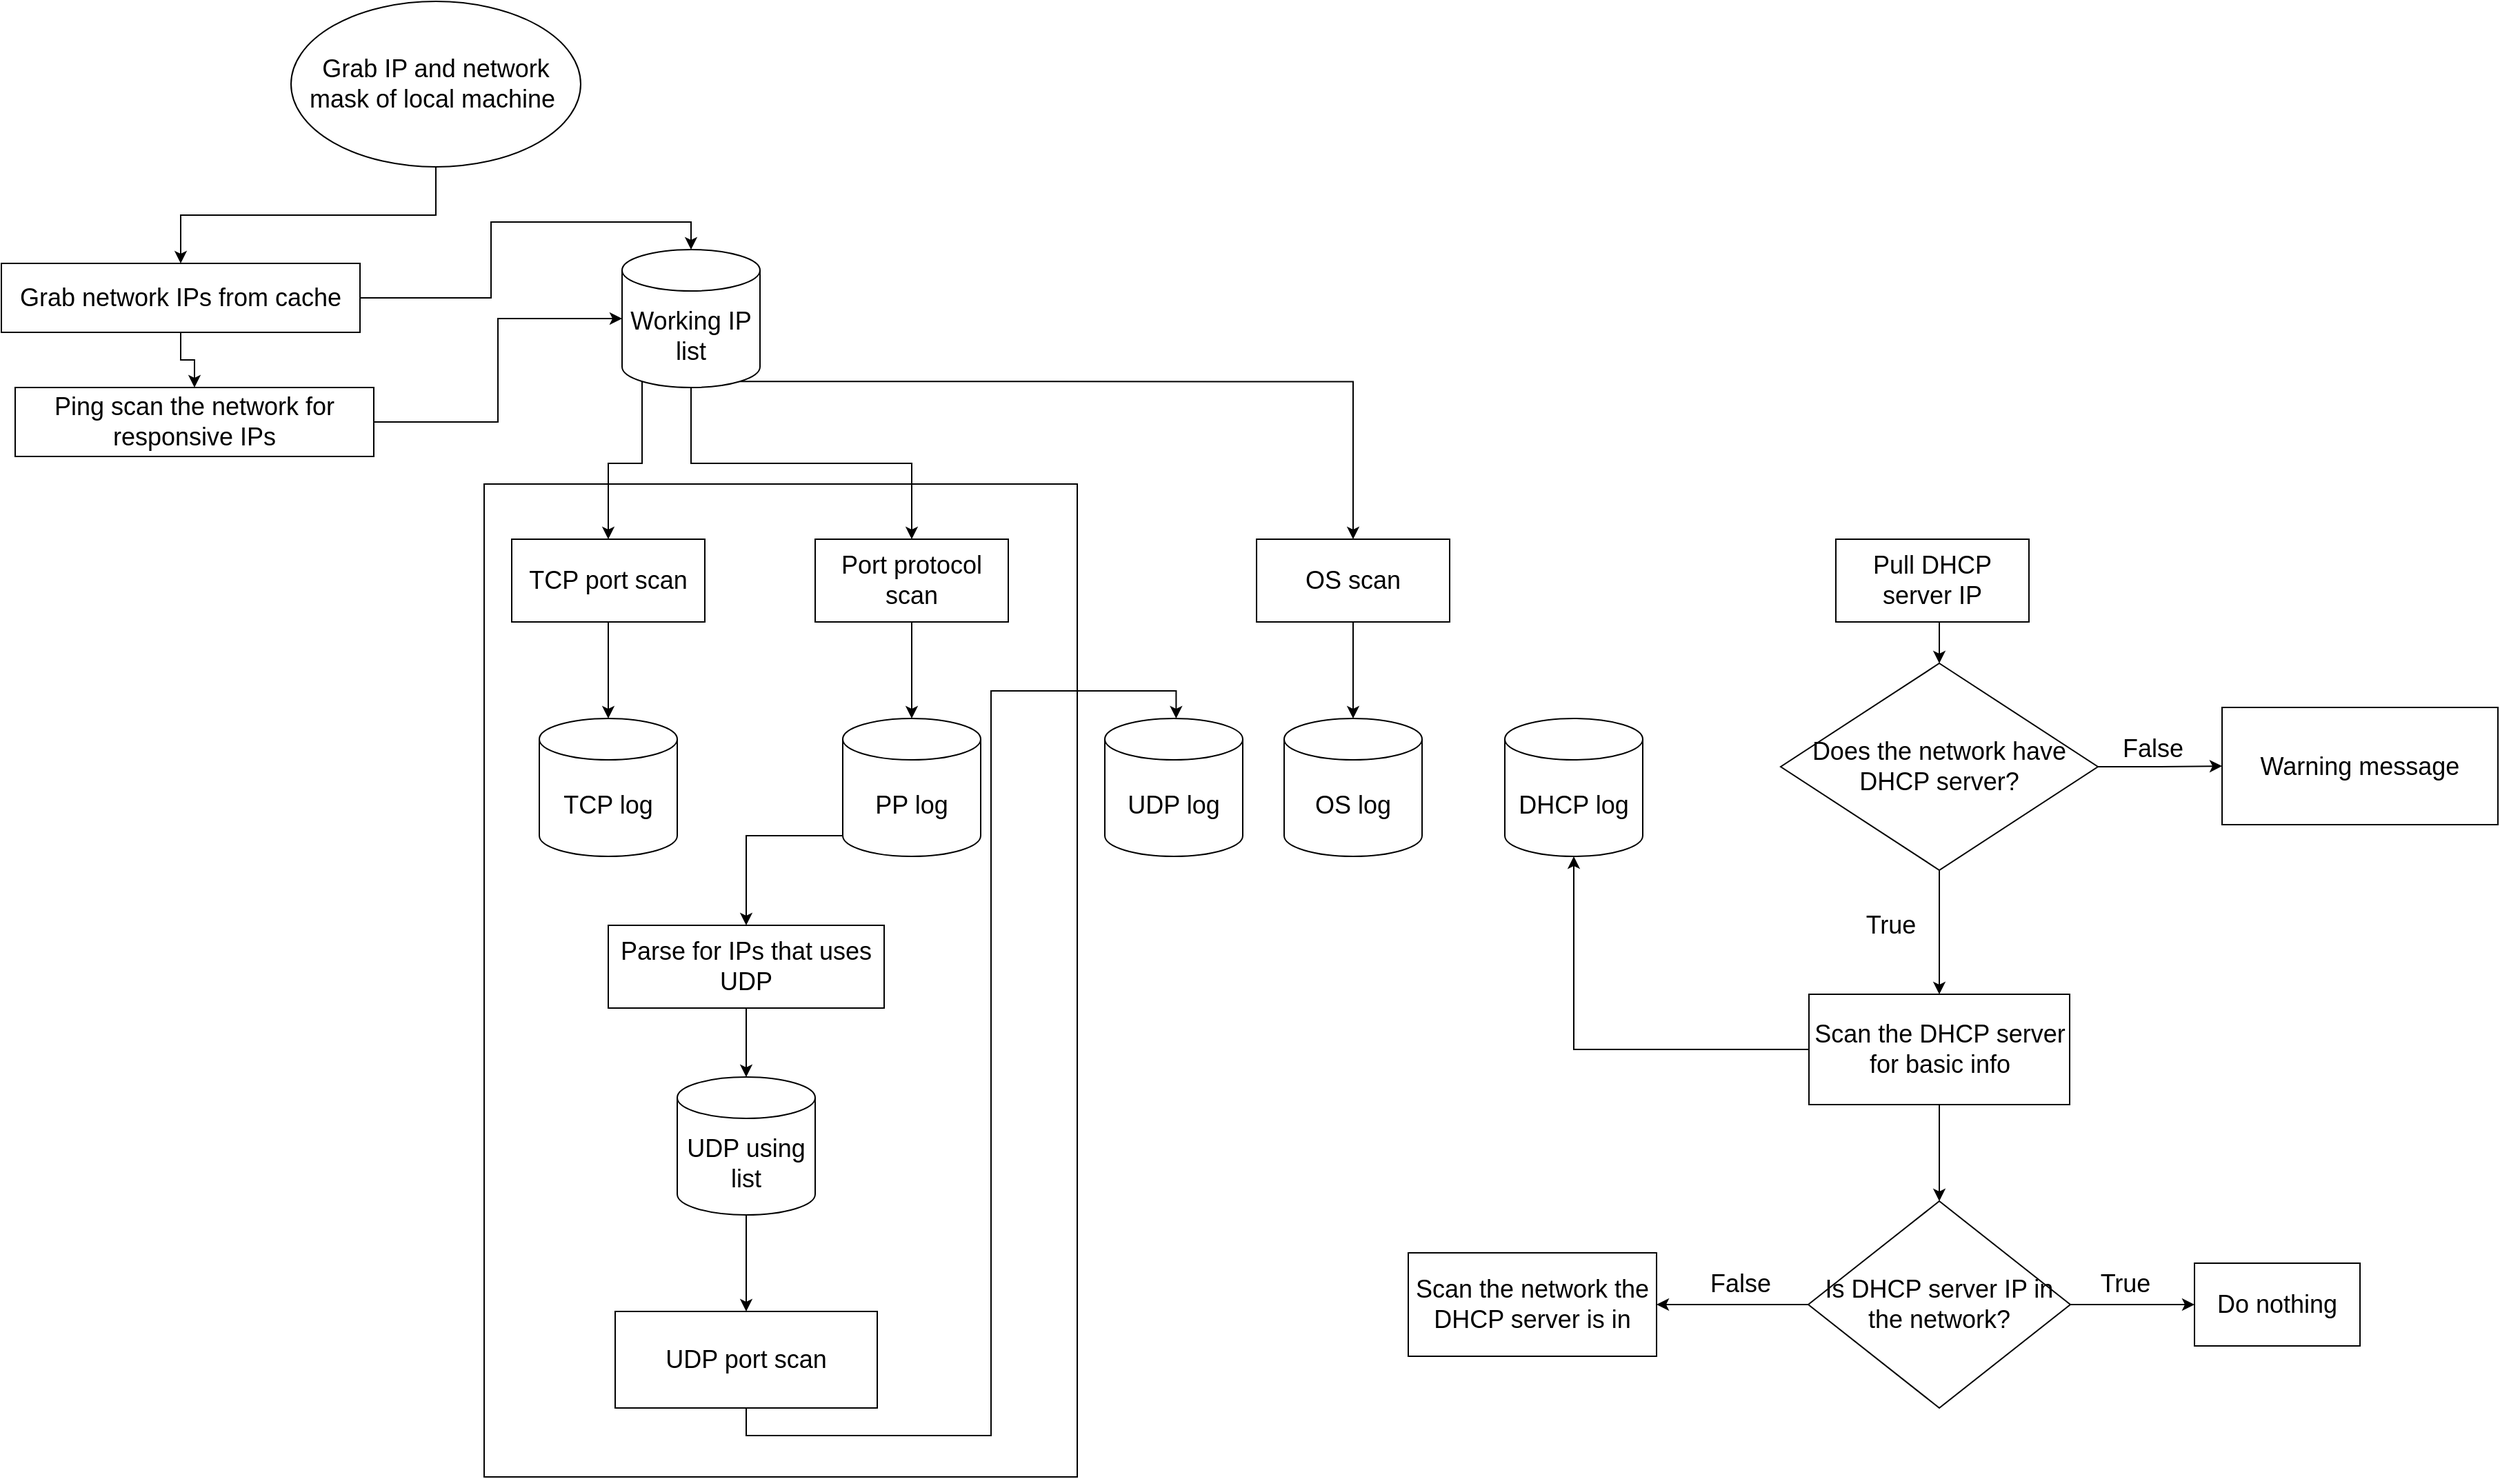<mxfile version="13.9.9" type="device"><diagram id="fcKBgYoPFcLBL658Hd3Y" name="第 1 页"><mxGraphModel dx="722" dy="338" grid="1" gridSize="10" guides="1" tooltips="1" connect="1" arrows="1" fold="1" page="1" pageScale="1" pageWidth="827" pageHeight="1169" math="0" shadow="0"><root><mxCell id="0"/><mxCell id="1" parent="0"/><mxCell id="c6gwGKJdJA9xKn9oDRa9-42" value="" style="rounded=0;whiteSpace=wrap;html=1;" vertex="1" parent="1"><mxGeometry x="440" y="380" width="430" height="720" as="geometry"/></mxCell><mxCell id="c6gwGKJdJA9xKn9oDRa9-9" style="edgeStyle=orthogonalEdgeStyle;rounded=0;orthogonalLoop=1;jettySize=auto;html=1;exitX=0.5;exitY=1;exitDx=0;exitDy=0;entryX=0.5;entryY=0;entryDx=0;entryDy=0;" edge="1" parent="1" source="c6gwGKJdJA9xKn9oDRa9-1" target="c6gwGKJdJA9xKn9oDRa9-5"><mxGeometry relative="1" as="geometry"/></mxCell><mxCell id="c6gwGKJdJA9xKn9oDRa9-1" value="&lt;font style=&quot;font-size: 18px&quot;&gt;Grab IP and network mask of local machine&amp;nbsp;&lt;br&gt;&lt;/font&gt;" style="ellipse;whiteSpace=wrap;html=1;" vertex="1" parent="1"><mxGeometry x="300" y="30" width="210" height="120" as="geometry"/></mxCell><mxCell id="c6gwGKJdJA9xKn9oDRa9-10" style="edgeStyle=orthogonalEdgeStyle;rounded=0;orthogonalLoop=1;jettySize=auto;html=1;exitX=0.5;exitY=1;exitDx=0;exitDy=0;entryX=0.5;entryY=0;entryDx=0;entryDy=0;" edge="1" parent="1" source="c6gwGKJdJA9xKn9oDRa9-5" target="c6gwGKJdJA9xKn9oDRa9-7"><mxGeometry relative="1" as="geometry"/></mxCell><mxCell id="c6gwGKJdJA9xKn9oDRa9-12" style="edgeStyle=orthogonalEdgeStyle;rounded=0;orthogonalLoop=1;jettySize=auto;html=1;exitX=1;exitY=0.5;exitDx=0;exitDy=0;entryX=0.5;entryY=0;entryDx=0;entryDy=0;entryPerimeter=0;" edge="1" parent="1" source="c6gwGKJdJA9xKn9oDRa9-5" target="c6gwGKJdJA9xKn9oDRa9-11"><mxGeometry relative="1" as="geometry"/></mxCell><mxCell id="c6gwGKJdJA9xKn9oDRa9-5" value="&lt;font style=&quot;font-size: 18px&quot;&gt;Grab network IPs from cache&lt;br&gt;&lt;/font&gt;" style="rounded=0;whiteSpace=wrap;html=1;" vertex="1" parent="1"><mxGeometry x="90" y="220" width="260" height="50" as="geometry"/></mxCell><mxCell id="c6gwGKJdJA9xKn9oDRa9-13" style="edgeStyle=orthogonalEdgeStyle;rounded=0;orthogonalLoop=1;jettySize=auto;html=1;exitX=1;exitY=0.5;exitDx=0;exitDy=0;entryX=0;entryY=0.5;entryDx=0;entryDy=0;entryPerimeter=0;" edge="1" parent="1" source="c6gwGKJdJA9xKn9oDRa9-7" target="c6gwGKJdJA9xKn9oDRa9-11"><mxGeometry relative="1" as="geometry"/></mxCell><mxCell id="c6gwGKJdJA9xKn9oDRa9-7" value="&lt;font style=&quot;font-size: 18px&quot;&gt;Ping scan the network for responsive IPs&lt;/font&gt;" style="rounded=0;whiteSpace=wrap;html=1;" vertex="1" parent="1"><mxGeometry x="100" y="310" width="260" height="50" as="geometry"/></mxCell><mxCell id="c6gwGKJdJA9xKn9oDRa9-20" style="edgeStyle=orthogonalEdgeStyle;rounded=0;orthogonalLoop=1;jettySize=auto;html=1;exitX=0.145;exitY=1;exitDx=0;exitDy=-4.35;exitPerimeter=0;entryX=0.5;entryY=0;entryDx=0;entryDy=0;" edge="1" parent="1" source="c6gwGKJdJA9xKn9oDRa9-11" target="c6gwGKJdJA9xKn9oDRa9-16"><mxGeometry relative="1" as="geometry"/></mxCell><mxCell id="c6gwGKJdJA9xKn9oDRa9-21" style="edgeStyle=orthogonalEdgeStyle;rounded=0;orthogonalLoop=1;jettySize=auto;html=1;exitX=0.5;exitY=1;exitDx=0;exitDy=0;exitPerimeter=0;entryX=0.5;entryY=0;entryDx=0;entryDy=0;" edge="1" parent="1" source="c6gwGKJdJA9xKn9oDRa9-11" target="c6gwGKJdJA9xKn9oDRa9-17"><mxGeometry relative="1" as="geometry"/></mxCell><mxCell id="c6gwGKJdJA9xKn9oDRa9-22" style="edgeStyle=orthogonalEdgeStyle;rounded=0;orthogonalLoop=1;jettySize=auto;html=1;exitX=0.855;exitY=1;exitDx=0;exitDy=-4.35;exitPerimeter=0;entryX=0.5;entryY=0;entryDx=0;entryDy=0;" edge="1" parent="1" source="c6gwGKJdJA9xKn9oDRa9-11" target="c6gwGKJdJA9xKn9oDRa9-18"><mxGeometry relative="1" as="geometry"/></mxCell><mxCell id="c6gwGKJdJA9xKn9oDRa9-11" value="&lt;font style=&quot;font-size: 18px&quot;&gt;Working IP list&lt;/font&gt;" style="shape=cylinder3;whiteSpace=wrap;html=1;boundedLbl=1;backgroundOutline=1;size=15;" vertex="1" parent="1"><mxGeometry x="540" y="210" width="100" height="100" as="geometry"/></mxCell><mxCell id="c6gwGKJdJA9xKn9oDRa9-47" style="edgeStyle=orthogonalEdgeStyle;rounded=0;orthogonalLoop=1;jettySize=auto;html=1;exitX=0.5;exitY=1;exitDx=0;exitDy=0;entryX=0.5;entryY=0;entryDx=0;entryDy=0;" edge="1" parent="1" source="c6gwGKJdJA9xKn9oDRa9-14" target="c6gwGKJdJA9xKn9oDRa9-46"><mxGeometry relative="1" as="geometry"/></mxCell><mxCell id="c6gwGKJdJA9xKn9oDRa9-14" value="&lt;font style=&quot;font-size: 18px&quot;&gt;Pull DHCP server IP&lt;/font&gt;" style="rounded=0;whiteSpace=wrap;html=1;" vertex="1" parent="1"><mxGeometry x="1420" y="420" width="140" height="60" as="geometry"/></mxCell><mxCell id="c6gwGKJdJA9xKn9oDRa9-28" style="edgeStyle=orthogonalEdgeStyle;rounded=0;orthogonalLoop=1;jettySize=auto;html=1;exitX=0.5;exitY=1;exitDx=0;exitDy=0;entryX=0.5;entryY=0;entryDx=0;entryDy=0;entryPerimeter=0;" edge="1" parent="1" source="c6gwGKJdJA9xKn9oDRa9-16" target="c6gwGKJdJA9xKn9oDRa9-27"><mxGeometry relative="1" as="geometry"/></mxCell><mxCell id="c6gwGKJdJA9xKn9oDRa9-16" value="&lt;font style=&quot;font-size: 18px&quot;&gt;TCP port scan&lt;/font&gt;" style="rounded=0;whiteSpace=wrap;html=1;" vertex="1" parent="1"><mxGeometry x="460" y="420" width="140" height="60" as="geometry"/></mxCell><mxCell id="c6gwGKJdJA9xKn9oDRa9-31" style="edgeStyle=orthogonalEdgeStyle;rounded=0;orthogonalLoop=1;jettySize=auto;html=1;exitX=0.5;exitY=1;exitDx=0;exitDy=0;entryX=0.5;entryY=0;entryDx=0;entryDy=0;entryPerimeter=0;" edge="1" parent="1" source="c6gwGKJdJA9xKn9oDRa9-17" target="c6gwGKJdJA9xKn9oDRa9-30"><mxGeometry relative="1" as="geometry"/></mxCell><mxCell id="c6gwGKJdJA9xKn9oDRa9-17" value="&lt;font style=&quot;font-size: 18px&quot;&gt;Port protocol scan&lt;/font&gt;" style="rounded=0;whiteSpace=wrap;html=1;" vertex="1" parent="1"><mxGeometry x="680" y="420" width="140" height="60" as="geometry"/></mxCell><mxCell id="c6gwGKJdJA9xKn9oDRa9-44" style="edgeStyle=orthogonalEdgeStyle;rounded=0;orthogonalLoop=1;jettySize=auto;html=1;exitX=0.5;exitY=1;exitDx=0;exitDy=0;entryX=0.5;entryY=0;entryDx=0;entryDy=0;entryPerimeter=0;" edge="1" parent="1" source="c6gwGKJdJA9xKn9oDRa9-18" target="c6gwGKJdJA9xKn9oDRa9-43"><mxGeometry relative="1" as="geometry"/></mxCell><mxCell id="c6gwGKJdJA9xKn9oDRa9-18" value="&lt;span style=&quot;font-size: 18px&quot;&gt;OS scan&lt;/span&gt;" style="rounded=0;whiteSpace=wrap;html=1;" vertex="1" parent="1"><mxGeometry x="1000" y="420" width="140" height="60" as="geometry"/></mxCell><mxCell id="c6gwGKJdJA9xKn9oDRa9-27" value="&lt;span style=&quot;font-size: 18px&quot;&gt;TCP log&lt;/span&gt;" style="shape=cylinder3;whiteSpace=wrap;html=1;boundedLbl=1;backgroundOutline=1;size=15;" vertex="1" parent="1"><mxGeometry x="480" y="550" width="100" height="100" as="geometry"/></mxCell><mxCell id="c6gwGKJdJA9xKn9oDRa9-36" style="edgeStyle=orthogonalEdgeStyle;rounded=0;orthogonalLoop=1;jettySize=auto;html=1;exitX=0;exitY=1;exitDx=0;exitDy=-15;exitPerimeter=0;entryX=0.5;entryY=0;entryDx=0;entryDy=0;" edge="1" parent="1" source="c6gwGKJdJA9xKn9oDRa9-30" target="c6gwGKJdJA9xKn9oDRa9-34"><mxGeometry relative="1" as="geometry"/></mxCell><mxCell id="c6gwGKJdJA9xKn9oDRa9-30" value="&lt;font style=&quot;font-size: 18px&quot;&gt;PP log&lt;/font&gt;" style="shape=cylinder3;whiteSpace=wrap;html=1;boundedLbl=1;backgroundOutline=1;size=15;" vertex="1" parent="1"><mxGeometry x="700" y="550" width="100" height="100" as="geometry"/></mxCell><mxCell id="c6gwGKJdJA9xKn9oDRa9-39" style="edgeStyle=orthogonalEdgeStyle;rounded=0;orthogonalLoop=1;jettySize=auto;html=1;exitX=0.5;exitY=1;exitDx=0;exitDy=0;exitPerimeter=0;entryX=0.5;entryY=0;entryDx=0;entryDy=0;" edge="1" parent="1" source="c6gwGKJdJA9xKn9oDRa9-33" target="c6gwGKJdJA9xKn9oDRa9-38"><mxGeometry relative="1" as="geometry"/></mxCell><mxCell id="c6gwGKJdJA9xKn9oDRa9-33" value="&lt;font style=&quot;font-size: 18px&quot;&gt;UDP using list&lt;/font&gt;" style="shape=cylinder3;whiteSpace=wrap;html=1;boundedLbl=1;backgroundOutline=1;size=15;" vertex="1" parent="1"><mxGeometry x="580" y="810" width="100" height="100" as="geometry"/></mxCell><mxCell id="c6gwGKJdJA9xKn9oDRa9-37" style="edgeStyle=orthogonalEdgeStyle;rounded=0;orthogonalLoop=1;jettySize=auto;html=1;exitX=0.5;exitY=1;exitDx=0;exitDy=0;entryX=0.5;entryY=0;entryDx=0;entryDy=0;entryPerimeter=0;" edge="1" parent="1" source="c6gwGKJdJA9xKn9oDRa9-34" target="c6gwGKJdJA9xKn9oDRa9-33"><mxGeometry relative="1" as="geometry"/></mxCell><mxCell id="c6gwGKJdJA9xKn9oDRa9-34" value="&lt;font style=&quot;font-size: 18px&quot;&gt;Parse for IPs that uses UDP&lt;/font&gt;" style="rounded=0;whiteSpace=wrap;html=1;" vertex="1" parent="1"><mxGeometry x="530" y="700" width="200" height="60" as="geometry"/></mxCell><mxCell id="c6gwGKJdJA9xKn9oDRa9-41" style="edgeStyle=orthogonalEdgeStyle;rounded=0;orthogonalLoop=1;jettySize=auto;html=1;exitX=0.5;exitY=1;exitDx=0;exitDy=0;entryX=0.517;entryY=0;entryDx=0;entryDy=0;entryPerimeter=0;" edge="1" parent="1" source="c6gwGKJdJA9xKn9oDRa9-38" target="c6gwGKJdJA9xKn9oDRa9-40"><mxGeometry relative="1" as="geometry"/></mxCell><mxCell id="c6gwGKJdJA9xKn9oDRa9-38" value="&lt;font style=&quot;font-size: 18px&quot;&gt;UDP port scan&lt;/font&gt;" style="rounded=0;whiteSpace=wrap;html=1;" vertex="1" parent="1"><mxGeometry x="535" y="980" width="190" height="70" as="geometry"/></mxCell><mxCell id="c6gwGKJdJA9xKn9oDRa9-40" value="&lt;font style=&quot;font-size: 18px&quot;&gt;UDP log&lt;/font&gt;" style="shape=cylinder3;whiteSpace=wrap;html=1;boundedLbl=1;backgroundOutline=1;size=15;" vertex="1" parent="1"><mxGeometry x="890" y="550" width="100" height="100" as="geometry"/></mxCell><mxCell id="c6gwGKJdJA9xKn9oDRa9-43" value="&lt;font style=&quot;font-size: 18px&quot;&gt;OS log&lt;/font&gt;" style="shape=cylinder3;whiteSpace=wrap;html=1;boundedLbl=1;backgroundOutline=1;size=15;" vertex="1" parent="1"><mxGeometry x="1020" y="550" width="100" height="100" as="geometry"/></mxCell><mxCell id="c6gwGKJdJA9xKn9oDRa9-48" style="edgeStyle=orthogonalEdgeStyle;rounded=0;orthogonalLoop=1;jettySize=auto;html=1;exitX=1;exitY=0.5;exitDx=0;exitDy=0;" edge="1" parent="1" source="c6gwGKJdJA9xKn9oDRa9-46" target="c6gwGKJdJA9xKn9oDRa9-49"><mxGeometry relative="1" as="geometry"><mxPoint x="1680" y="585.429" as="targetPoint"/></mxGeometry></mxCell><mxCell id="c6gwGKJdJA9xKn9oDRa9-51" style="edgeStyle=orthogonalEdgeStyle;rounded=0;orthogonalLoop=1;jettySize=auto;html=1;exitX=0.5;exitY=1;exitDx=0;exitDy=0;" edge="1" parent="1" source="c6gwGKJdJA9xKn9oDRa9-46" target="c6gwGKJdJA9xKn9oDRa9-52"><mxGeometry relative="1" as="geometry"><mxPoint x="1495.429" y="750.0" as="targetPoint"/></mxGeometry></mxCell><mxCell id="c6gwGKJdJA9xKn9oDRa9-46" value="&lt;font style=&quot;font-size: 18px&quot;&gt;Does the network have DHCP server?&lt;/font&gt;" style="rhombus;whiteSpace=wrap;html=1;" vertex="1" parent="1"><mxGeometry x="1380" y="510" width="230" height="150" as="geometry"/></mxCell><mxCell id="c6gwGKJdJA9xKn9oDRa9-49" value="&lt;font style=&quot;font-size: 18px&quot;&gt;Warning message&lt;/font&gt;" style="rounded=0;whiteSpace=wrap;html=1;" vertex="1" parent="1"><mxGeometry x="1700" y="542" width="200" height="85" as="geometry"/></mxCell><mxCell id="c6gwGKJdJA9xKn9oDRa9-50" value="&lt;font style=&quot;font-size: 18px&quot;&gt;False&lt;/font&gt;" style="text;html=1;strokeColor=none;fillColor=none;align=center;verticalAlign=middle;whiteSpace=wrap;rounded=0;" vertex="1" parent="1"><mxGeometry x="1600" y="542" width="100" height="60" as="geometry"/></mxCell><mxCell id="c6gwGKJdJA9xKn9oDRa9-55" style="edgeStyle=orthogonalEdgeStyle;rounded=0;orthogonalLoop=1;jettySize=auto;html=1;exitX=0;exitY=0.5;exitDx=0;exitDy=0;" edge="1" parent="1" source="c6gwGKJdJA9xKn9oDRa9-52" target="c6gwGKJdJA9xKn9oDRa9-54"><mxGeometry relative="1" as="geometry"/></mxCell><mxCell id="c6gwGKJdJA9xKn9oDRa9-57" style="edgeStyle=orthogonalEdgeStyle;rounded=0;orthogonalLoop=1;jettySize=auto;html=1;exitX=0.5;exitY=1;exitDx=0;exitDy=0;" edge="1" parent="1" source="c6gwGKJdJA9xKn9oDRa9-52" target="c6gwGKJdJA9xKn9oDRa9-58"><mxGeometry relative="1" as="geometry"><mxPoint x="1495.429" y="940.0" as="targetPoint"/></mxGeometry></mxCell><mxCell id="c6gwGKJdJA9xKn9oDRa9-52" value="&lt;font style=&quot;font-size: 18px&quot;&gt;Scan the DHCP server for basic info&lt;/font&gt;" style="rounded=0;whiteSpace=wrap;html=1;" vertex="1" parent="1"><mxGeometry x="1400.5" y="750" width="189" height="80" as="geometry"/></mxCell><mxCell id="c6gwGKJdJA9xKn9oDRa9-54" value="&lt;font style=&quot;font-size: 18px&quot;&gt;DHCP log&lt;br&gt;&lt;/font&gt;" style="shape=cylinder3;whiteSpace=wrap;html=1;boundedLbl=1;backgroundOutline=1;size=15;" vertex="1" parent="1"><mxGeometry x="1180" y="550" width="100" height="100" as="geometry"/></mxCell><mxCell id="c6gwGKJdJA9xKn9oDRa9-60" style="edgeStyle=orthogonalEdgeStyle;rounded=0;orthogonalLoop=1;jettySize=auto;html=1;exitX=1;exitY=0.5;exitDx=0;exitDy=0;" edge="1" parent="1" source="c6gwGKJdJA9xKn9oDRa9-58" target="c6gwGKJdJA9xKn9oDRa9-61"><mxGeometry relative="1" as="geometry"><mxPoint x="1680" y="974.588" as="targetPoint"/></mxGeometry></mxCell><mxCell id="c6gwGKJdJA9xKn9oDRa9-65" style="edgeStyle=orthogonalEdgeStyle;rounded=0;orthogonalLoop=1;jettySize=auto;html=1;exitX=0;exitY=0.5;exitDx=0;exitDy=0;entryX=1;entryY=0.5;entryDx=0;entryDy=0;" edge="1" parent="1" source="c6gwGKJdJA9xKn9oDRa9-58" target="c6gwGKJdJA9xKn9oDRa9-64"><mxGeometry relative="1" as="geometry"/></mxCell><mxCell id="c6gwGKJdJA9xKn9oDRa9-58" value="&lt;font style=&quot;font-size: 18px&quot;&gt;Is DHCP server IP in the network?&lt;/font&gt;" style="rhombus;whiteSpace=wrap;html=1;" vertex="1" parent="1"><mxGeometry x="1400" y="900" width="190" height="150" as="geometry"/></mxCell><mxCell id="c6gwGKJdJA9xKn9oDRa9-59" value="&lt;font style=&quot;font-size: 18px&quot;&gt;True&lt;/font&gt;" style="text;html=1;strokeColor=none;fillColor=none;align=center;verticalAlign=middle;whiteSpace=wrap;rounded=0;" vertex="1" parent="1"><mxGeometry x="1410" y="670" width="100" height="60" as="geometry"/></mxCell><mxCell id="c6gwGKJdJA9xKn9oDRa9-61" value="&lt;font style=&quot;font-size: 18px&quot;&gt;Do nothing&lt;/font&gt;" style="rounded=0;whiteSpace=wrap;html=1;" vertex="1" parent="1"><mxGeometry x="1680" y="944.998" width="120" height="60" as="geometry"/></mxCell><mxCell id="c6gwGKJdJA9xKn9oDRa9-63" value="&lt;font style=&quot;font-size: 18px&quot;&gt;True&lt;/font&gt;" style="text;html=1;strokeColor=none;fillColor=none;align=center;verticalAlign=middle;whiteSpace=wrap;rounded=0;" vertex="1" parent="1"><mxGeometry x="1580" y="930" width="100" height="60" as="geometry"/></mxCell><mxCell id="c6gwGKJdJA9xKn9oDRa9-64" value="&lt;font style=&quot;font-size: 18px&quot;&gt;Scan the network the DHCP server is in&lt;/font&gt;" style="rounded=0;whiteSpace=wrap;html=1;" vertex="1" parent="1"><mxGeometry x="1110" y="937.5" width="180" height="75" as="geometry"/></mxCell><mxCell id="c6gwGKJdJA9xKn9oDRa9-66" value="&lt;font style=&quot;font-size: 18px&quot;&gt;False&lt;/font&gt;" style="text;html=1;strokeColor=none;fillColor=none;align=center;verticalAlign=middle;whiteSpace=wrap;rounded=0;" vertex="1" parent="1"><mxGeometry x="1300.5" y="930" width="100" height="60" as="geometry"/></mxCell></root></mxGraphModel></diagram></mxfile>